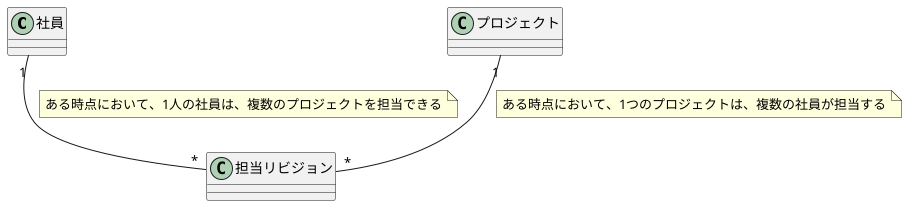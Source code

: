 @startuml

class 社員
class プロジェクト
class 担当リビジョン

社員 "1"--"*" 担当リビジョン
note on link : ある時点において、1人の社員は、複数のプロジェクトを担当できる

プロジェクト "1"--"*" 担当リビジョン
note on link : ある時点において、1つのプロジェクトは、複数の社員が担当する

@enduml

